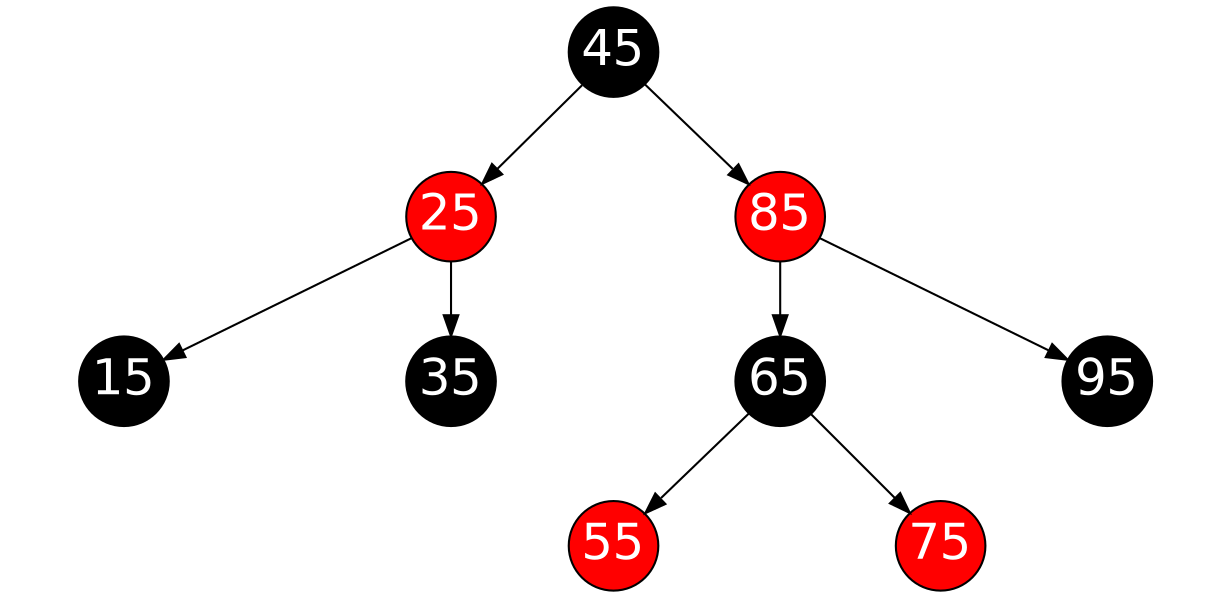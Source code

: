 // Red Black Tree Example

digraph G {
	graph [ratio=.48];
	node [style=filled, color=black, shape=circle, width=.6 
		fontname=Helvetica, fontweight=bold, fontcolor=white, 
		fontsize=24, fixedsize=true];
	
	25, 85, 55, 75 [fillcolor=red];

	45 -> 25, 85;
	25 -> 15, 35;
	85 -> 65, 95;
	65 -> 55, 75;
}
